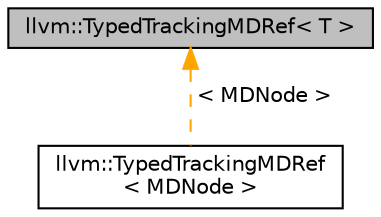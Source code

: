 digraph "llvm::TypedTrackingMDRef&lt; T &gt;"
{
 // LATEX_PDF_SIZE
  bgcolor="transparent";
  edge [fontname="Helvetica",fontsize="10",labelfontname="Helvetica",labelfontsize="10"];
  node [fontname="Helvetica",fontsize="10",shape="box"];
  Node1 [label="llvm::TypedTrackingMDRef\< T \>",height=0.2,width=0.4,color="black", fillcolor="grey75", style="filled", fontcolor="black",tooltip="Typed tracking ref."];
  Node1 -> Node2 [dir="back",color="orange",fontsize="10",style="dashed",label=" \< MDNode \>" ,fontname="Helvetica"];
  Node2 [label="llvm::TypedTrackingMDRef\l\< MDNode \>",height=0.2,width=0.4,color="black",URL="$classllvm_1_1TypedTrackingMDRef.html",tooltip=" "];
}
